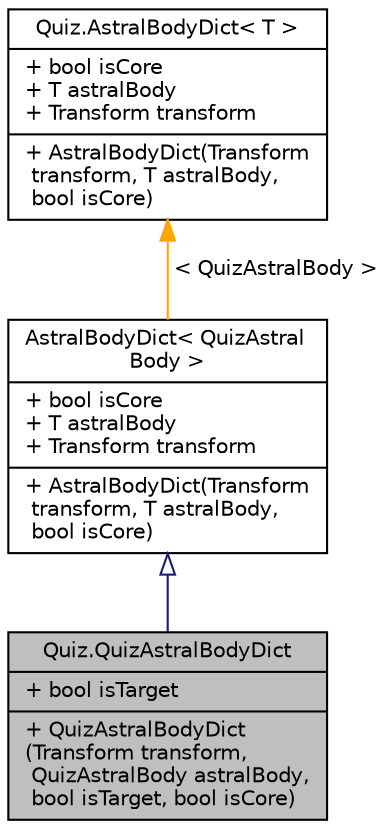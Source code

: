 digraph "Quiz.QuizAstralBodyDict"
{
 // INTERACTIVE_SVG=YES
 // LATEX_PDF_SIZE
  edge [fontname="Helvetica",fontsize="10",labelfontname="Helvetica",labelfontsize="10"];
  node [fontname="Helvetica",fontsize="10",shape=record];
  Node1 [label="{Quiz.QuizAstralBodyDict\n|+ bool isTarget\l|+  QuizAstralBodyDict\l(Transform transform,\l QuizAstralBody astralBody,\l bool isTarget, bool isCore)\l}",height=0.2,width=0.4,color="black", fillcolor="grey75", style="filled", fontcolor="black",tooltip="问题星体传递"];
  Node2 -> Node1 [dir="back",color="midnightblue",fontsize="10",style="solid",arrowtail="onormal",fontname="Helvetica"];
  Node2 [label="{AstralBodyDict\< QuizAstral\lBody \>\n|+ bool isCore\l+ T astralBody\l+ Transform transform\l|+  AstralBodyDict(Transform\l transform, T astralBody,\l bool isCore)\l}",height=0.2,width=0.4,color="black", fillcolor="white", style="filled",URL="$class_quiz_1_1_astral_body_dict.html",tooltip=" "];
  Node3 -> Node2 [dir="back",color="orange",fontsize="10",style="solid",label=" \< QuizAstralBody \>" ,fontname="Helvetica"];
  Node3 [label="{Quiz.AstralBodyDict\< T \>\n|+ bool isCore\l+ T astralBody\l+ Transform transform\l|+  AstralBodyDict(Transform\l transform, T astralBody,\l bool isCore)\l}",height=0.2,width=0.4,color="black", fillcolor="white", style="filled",URL="$class_quiz_1_1_astral_body_dict.html",tooltip="星体数据传递"];
}
